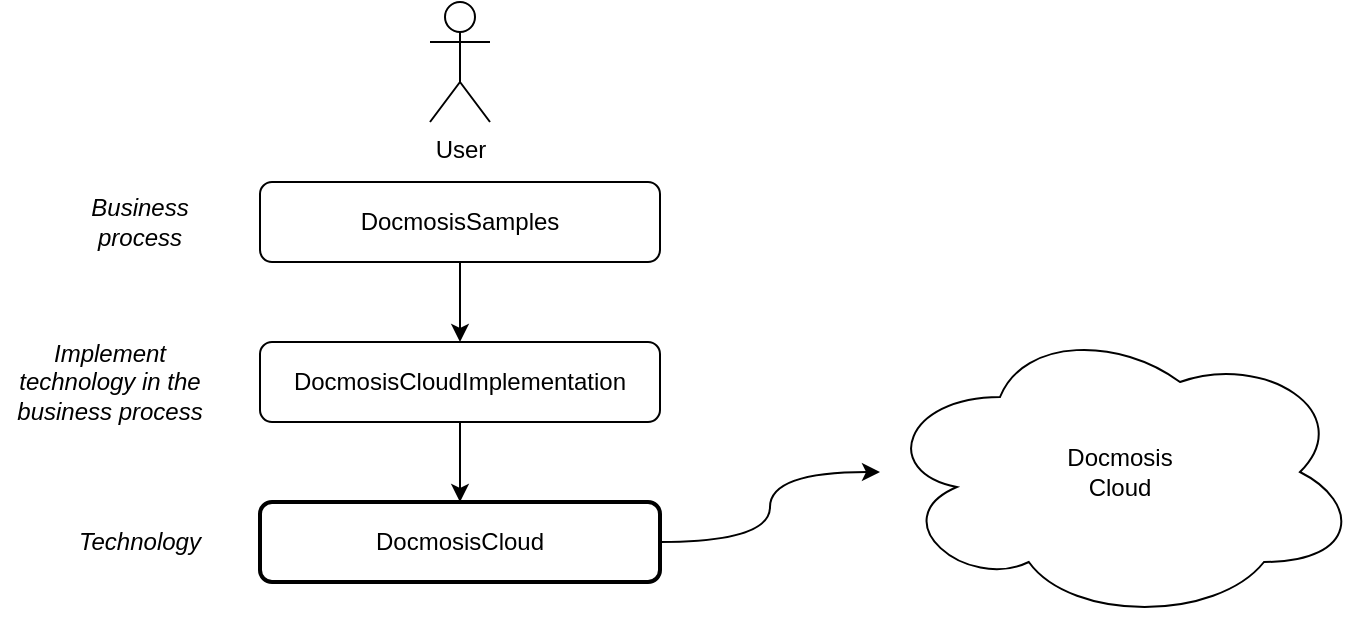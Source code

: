 <mxfile version="14.4.3" type="device"><diagram id="vGoQmx6RhipgoQMZy_-Q" name="Page-1"><mxGraphModel dx="813" dy="470" grid="1" gridSize="10" guides="1" tooltips="1" connect="1" arrows="1" fold="1" page="1" pageScale="1" pageWidth="1169" pageHeight="827" math="0" shadow="0"><root><mxCell id="0"/><mxCell id="1" parent="0"/><mxCell id="6k1j7eI867fcikb-233R-1" value="Docmosis&lt;br&gt;Cloud" style="ellipse;shape=cloud;whiteSpace=wrap;html=1;" vertex="1" parent="1"><mxGeometry x="750" y="280" width="240" height="150" as="geometry"/></mxCell><mxCell id="6k1j7eI867fcikb-233R-3" style="rounded=0;orthogonalLoop=1;jettySize=auto;html=1;startArrow=none;startFill=0;edgeStyle=orthogonalEdgeStyle;elbow=vertical;curved=1;" edge="1" parent="1" source="6k1j7eI867fcikb-233R-2" target="6k1j7eI867fcikb-233R-1"><mxGeometry relative="1" as="geometry"/></mxCell><mxCell id="6k1j7eI867fcikb-233R-2" value="DocmosisCloud" style="rounded=1;whiteSpace=wrap;html=1;strokeWidth=2;" vertex="1" parent="1"><mxGeometry x="440" y="370" width="200" height="40" as="geometry"/></mxCell><mxCell id="6k1j7eI867fcikb-233R-9" style="edgeStyle=orthogonalEdgeStyle;rounded=0;orthogonalLoop=1;jettySize=auto;html=1;startArrow=none;startFill=0;endArrow=classic;endFill=1;" edge="1" parent="1" source="6k1j7eI867fcikb-233R-5" target="6k1j7eI867fcikb-233R-6"><mxGeometry relative="1" as="geometry"/></mxCell><mxCell id="6k1j7eI867fcikb-233R-5" value="DocmosisSamples" style="rounded=1;whiteSpace=wrap;html=1;" vertex="1" parent="1"><mxGeometry x="440" y="210" width="200" height="40" as="geometry"/></mxCell><mxCell id="6k1j7eI867fcikb-233R-7" style="edgeStyle=orthogonalEdgeStyle;rounded=0;orthogonalLoop=1;jettySize=auto;html=1;entryX=0.5;entryY=0;entryDx=0;entryDy=0;startArrow=none;startFill=0;" edge="1" parent="1" source="6k1j7eI867fcikb-233R-6" target="6k1j7eI867fcikb-233R-2"><mxGeometry relative="1" as="geometry"/></mxCell><mxCell id="6k1j7eI867fcikb-233R-6" value="DocmosisCloudImplementation" style="rounded=1;whiteSpace=wrap;html=1;" vertex="1" parent="1"><mxGeometry x="440" y="290" width="200" height="40" as="geometry"/></mxCell><mxCell id="6k1j7eI867fcikb-233R-12" value="User" style="shape=umlActor;verticalLabelPosition=bottom;verticalAlign=top;html=1;" vertex="1" parent="1"><mxGeometry x="525" y="120" width="30" height="60" as="geometry"/></mxCell><mxCell id="6k1j7eI867fcikb-233R-13" value="Business process" style="text;html=1;strokeColor=none;fillColor=none;align=center;verticalAlign=middle;whiteSpace=wrap;rounded=0;fontStyle=2" vertex="1" parent="1"><mxGeometry x="360" y="220" width="40" height="20" as="geometry"/></mxCell><mxCell id="6k1j7eI867fcikb-233R-14" value="Technology" style="text;html=1;strokeColor=none;fillColor=none;align=center;verticalAlign=middle;whiteSpace=wrap;rounded=0;fontStyle=2" vertex="1" parent="1"><mxGeometry x="360" y="380" width="40" height="20" as="geometry"/></mxCell><mxCell id="6k1j7eI867fcikb-233R-15" value="Implement technology in the business process" style="text;html=1;strokeColor=none;fillColor=none;align=center;verticalAlign=middle;whiteSpace=wrap;rounded=0;fontStyle=2" vertex="1" parent="1"><mxGeometry x="310" y="285" width="110" height="50" as="geometry"/></mxCell></root></mxGraphModel></diagram></mxfile>